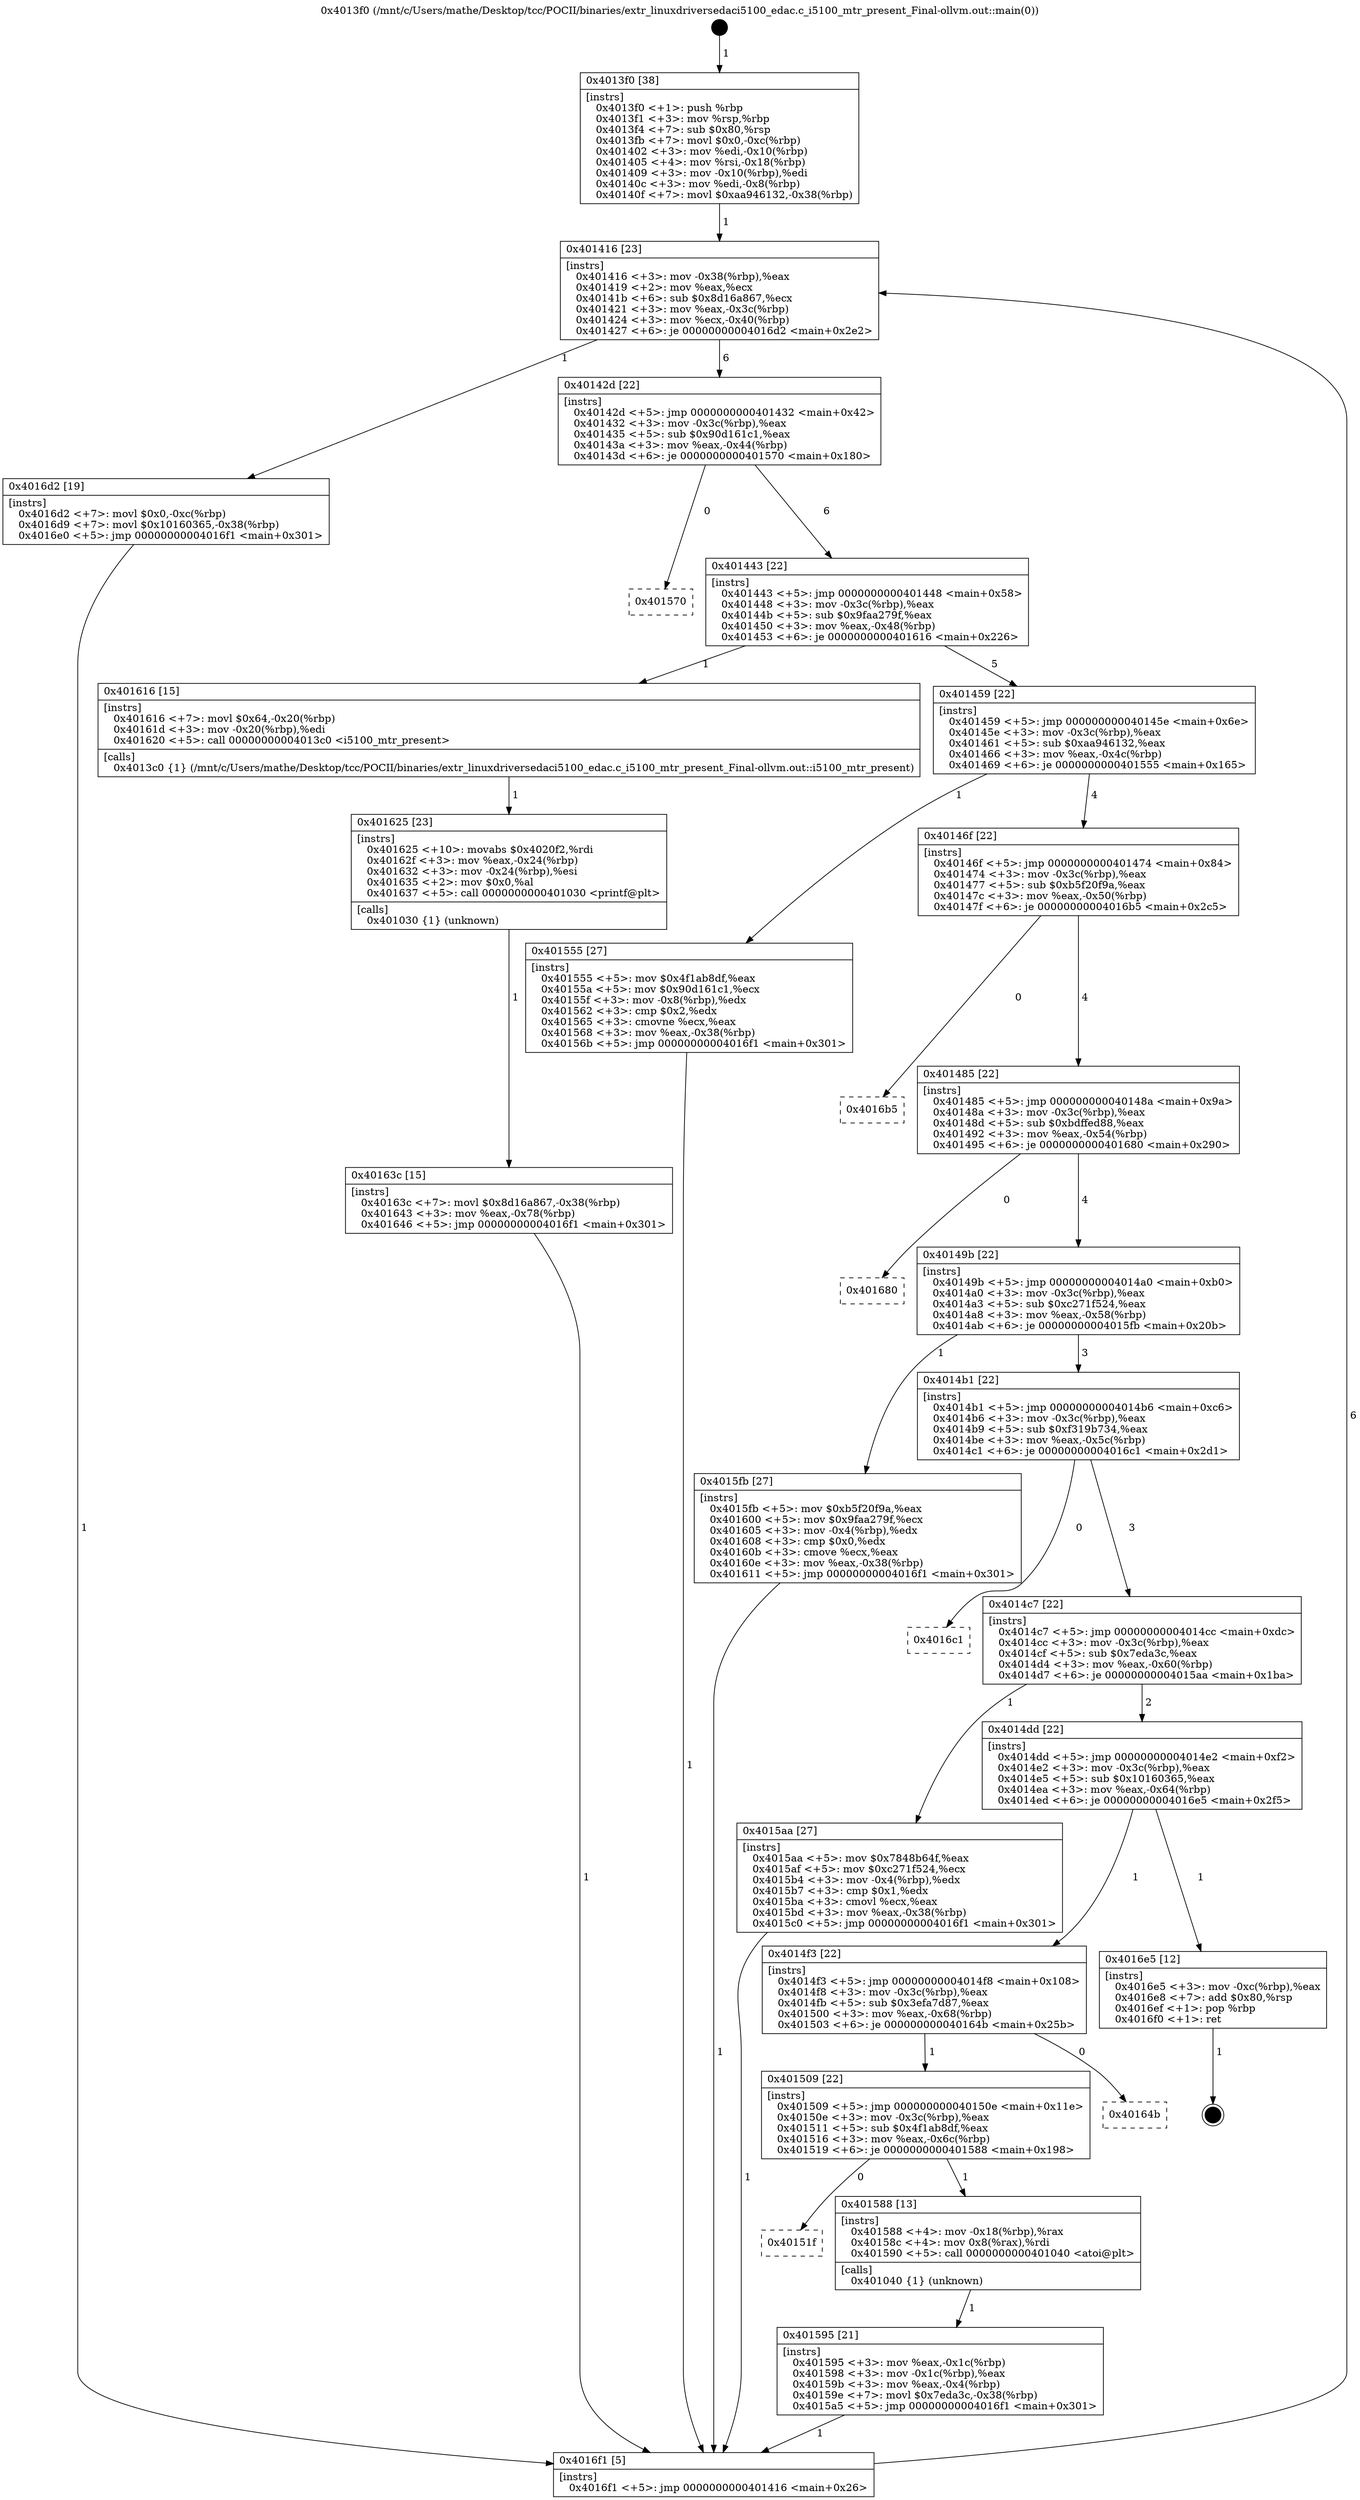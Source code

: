 digraph "0x4013f0" {
  label = "0x4013f0 (/mnt/c/Users/mathe/Desktop/tcc/POCII/binaries/extr_linuxdriversedaci5100_edac.c_i5100_mtr_present_Final-ollvm.out::main(0))"
  labelloc = "t"
  node[shape=record]

  Entry [label="",width=0.3,height=0.3,shape=circle,fillcolor=black,style=filled]
  "0x401416" [label="{
     0x401416 [23]\l
     | [instrs]\l
     &nbsp;&nbsp;0x401416 \<+3\>: mov -0x38(%rbp),%eax\l
     &nbsp;&nbsp;0x401419 \<+2\>: mov %eax,%ecx\l
     &nbsp;&nbsp;0x40141b \<+6\>: sub $0x8d16a867,%ecx\l
     &nbsp;&nbsp;0x401421 \<+3\>: mov %eax,-0x3c(%rbp)\l
     &nbsp;&nbsp;0x401424 \<+3\>: mov %ecx,-0x40(%rbp)\l
     &nbsp;&nbsp;0x401427 \<+6\>: je 00000000004016d2 \<main+0x2e2\>\l
  }"]
  "0x4016d2" [label="{
     0x4016d2 [19]\l
     | [instrs]\l
     &nbsp;&nbsp;0x4016d2 \<+7\>: movl $0x0,-0xc(%rbp)\l
     &nbsp;&nbsp;0x4016d9 \<+7\>: movl $0x10160365,-0x38(%rbp)\l
     &nbsp;&nbsp;0x4016e0 \<+5\>: jmp 00000000004016f1 \<main+0x301\>\l
  }"]
  "0x40142d" [label="{
     0x40142d [22]\l
     | [instrs]\l
     &nbsp;&nbsp;0x40142d \<+5\>: jmp 0000000000401432 \<main+0x42\>\l
     &nbsp;&nbsp;0x401432 \<+3\>: mov -0x3c(%rbp),%eax\l
     &nbsp;&nbsp;0x401435 \<+5\>: sub $0x90d161c1,%eax\l
     &nbsp;&nbsp;0x40143a \<+3\>: mov %eax,-0x44(%rbp)\l
     &nbsp;&nbsp;0x40143d \<+6\>: je 0000000000401570 \<main+0x180\>\l
  }"]
  Exit [label="",width=0.3,height=0.3,shape=circle,fillcolor=black,style=filled,peripheries=2]
  "0x401570" [label="{
     0x401570\l
  }", style=dashed]
  "0x401443" [label="{
     0x401443 [22]\l
     | [instrs]\l
     &nbsp;&nbsp;0x401443 \<+5\>: jmp 0000000000401448 \<main+0x58\>\l
     &nbsp;&nbsp;0x401448 \<+3\>: mov -0x3c(%rbp),%eax\l
     &nbsp;&nbsp;0x40144b \<+5\>: sub $0x9faa279f,%eax\l
     &nbsp;&nbsp;0x401450 \<+3\>: mov %eax,-0x48(%rbp)\l
     &nbsp;&nbsp;0x401453 \<+6\>: je 0000000000401616 \<main+0x226\>\l
  }"]
  "0x40163c" [label="{
     0x40163c [15]\l
     | [instrs]\l
     &nbsp;&nbsp;0x40163c \<+7\>: movl $0x8d16a867,-0x38(%rbp)\l
     &nbsp;&nbsp;0x401643 \<+3\>: mov %eax,-0x78(%rbp)\l
     &nbsp;&nbsp;0x401646 \<+5\>: jmp 00000000004016f1 \<main+0x301\>\l
  }"]
  "0x401616" [label="{
     0x401616 [15]\l
     | [instrs]\l
     &nbsp;&nbsp;0x401616 \<+7\>: movl $0x64,-0x20(%rbp)\l
     &nbsp;&nbsp;0x40161d \<+3\>: mov -0x20(%rbp),%edi\l
     &nbsp;&nbsp;0x401620 \<+5\>: call 00000000004013c0 \<i5100_mtr_present\>\l
     | [calls]\l
     &nbsp;&nbsp;0x4013c0 \{1\} (/mnt/c/Users/mathe/Desktop/tcc/POCII/binaries/extr_linuxdriversedaci5100_edac.c_i5100_mtr_present_Final-ollvm.out::i5100_mtr_present)\l
  }"]
  "0x401459" [label="{
     0x401459 [22]\l
     | [instrs]\l
     &nbsp;&nbsp;0x401459 \<+5\>: jmp 000000000040145e \<main+0x6e\>\l
     &nbsp;&nbsp;0x40145e \<+3\>: mov -0x3c(%rbp),%eax\l
     &nbsp;&nbsp;0x401461 \<+5\>: sub $0xaa946132,%eax\l
     &nbsp;&nbsp;0x401466 \<+3\>: mov %eax,-0x4c(%rbp)\l
     &nbsp;&nbsp;0x401469 \<+6\>: je 0000000000401555 \<main+0x165\>\l
  }"]
  "0x401625" [label="{
     0x401625 [23]\l
     | [instrs]\l
     &nbsp;&nbsp;0x401625 \<+10\>: movabs $0x4020f2,%rdi\l
     &nbsp;&nbsp;0x40162f \<+3\>: mov %eax,-0x24(%rbp)\l
     &nbsp;&nbsp;0x401632 \<+3\>: mov -0x24(%rbp),%esi\l
     &nbsp;&nbsp;0x401635 \<+2\>: mov $0x0,%al\l
     &nbsp;&nbsp;0x401637 \<+5\>: call 0000000000401030 \<printf@plt\>\l
     | [calls]\l
     &nbsp;&nbsp;0x401030 \{1\} (unknown)\l
  }"]
  "0x401555" [label="{
     0x401555 [27]\l
     | [instrs]\l
     &nbsp;&nbsp;0x401555 \<+5\>: mov $0x4f1ab8df,%eax\l
     &nbsp;&nbsp;0x40155a \<+5\>: mov $0x90d161c1,%ecx\l
     &nbsp;&nbsp;0x40155f \<+3\>: mov -0x8(%rbp),%edx\l
     &nbsp;&nbsp;0x401562 \<+3\>: cmp $0x2,%edx\l
     &nbsp;&nbsp;0x401565 \<+3\>: cmovne %ecx,%eax\l
     &nbsp;&nbsp;0x401568 \<+3\>: mov %eax,-0x38(%rbp)\l
     &nbsp;&nbsp;0x40156b \<+5\>: jmp 00000000004016f1 \<main+0x301\>\l
  }"]
  "0x40146f" [label="{
     0x40146f [22]\l
     | [instrs]\l
     &nbsp;&nbsp;0x40146f \<+5\>: jmp 0000000000401474 \<main+0x84\>\l
     &nbsp;&nbsp;0x401474 \<+3\>: mov -0x3c(%rbp),%eax\l
     &nbsp;&nbsp;0x401477 \<+5\>: sub $0xb5f20f9a,%eax\l
     &nbsp;&nbsp;0x40147c \<+3\>: mov %eax,-0x50(%rbp)\l
     &nbsp;&nbsp;0x40147f \<+6\>: je 00000000004016b5 \<main+0x2c5\>\l
  }"]
  "0x4016f1" [label="{
     0x4016f1 [5]\l
     | [instrs]\l
     &nbsp;&nbsp;0x4016f1 \<+5\>: jmp 0000000000401416 \<main+0x26\>\l
  }"]
  "0x4013f0" [label="{
     0x4013f0 [38]\l
     | [instrs]\l
     &nbsp;&nbsp;0x4013f0 \<+1\>: push %rbp\l
     &nbsp;&nbsp;0x4013f1 \<+3\>: mov %rsp,%rbp\l
     &nbsp;&nbsp;0x4013f4 \<+7\>: sub $0x80,%rsp\l
     &nbsp;&nbsp;0x4013fb \<+7\>: movl $0x0,-0xc(%rbp)\l
     &nbsp;&nbsp;0x401402 \<+3\>: mov %edi,-0x10(%rbp)\l
     &nbsp;&nbsp;0x401405 \<+4\>: mov %rsi,-0x18(%rbp)\l
     &nbsp;&nbsp;0x401409 \<+3\>: mov -0x10(%rbp),%edi\l
     &nbsp;&nbsp;0x40140c \<+3\>: mov %edi,-0x8(%rbp)\l
     &nbsp;&nbsp;0x40140f \<+7\>: movl $0xaa946132,-0x38(%rbp)\l
  }"]
  "0x401595" [label="{
     0x401595 [21]\l
     | [instrs]\l
     &nbsp;&nbsp;0x401595 \<+3\>: mov %eax,-0x1c(%rbp)\l
     &nbsp;&nbsp;0x401598 \<+3\>: mov -0x1c(%rbp),%eax\l
     &nbsp;&nbsp;0x40159b \<+3\>: mov %eax,-0x4(%rbp)\l
     &nbsp;&nbsp;0x40159e \<+7\>: movl $0x7eda3c,-0x38(%rbp)\l
     &nbsp;&nbsp;0x4015a5 \<+5\>: jmp 00000000004016f1 \<main+0x301\>\l
  }"]
  "0x4016b5" [label="{
     0x4016b5\l
  }", style=dashed]
  "0x401485" [label="{
     0x401485 [22]\l
     | [instrs]\l
     &nbsp;&nbsp;0x401485 \<+5\>: jmp 000000000040148a \<main+0x9a\>\l
     &nbsp;&nbsp;0x40148a \<+3\>: mov -0x3c(%rbp),%eax\l
     &nbsp;&nbsp;0x40148d \<+5\>: sub $0xbdffed88,%eax\l
     &nbsp;&nbsp;0x401492 \<+3\>: mov %eax,-0x54(%rbp)\l
     &nbsp;&nbsp;0x401495 \<+6\>: je 0000000000401680 \<main+0x290\>\l
  }"]
  "0x40151f" [label="{
     0x40151f\l
  }", style=dashed]
  "0x401680" [label="{
     0x401680\l
  }", style=dashed]
  "0x40149b" [label="{
     0x40149b [22]\l
     | [instrs]\l
     &nbsp;&nbsp;0x40149b \<+5\>: jmp 00000000004014a0 \<main+0xb0\>\l
     &nbsp;&nbsp;0x4014a0 \<+3\>: mov -0x3c(%rbp),%eax\l
     &nbsp;&nbsp;0x4014a3 \<+5\>: sub $0xc271f524,%eax\l
     &nbsp;&nbsp;0x4014a8 \<+3\>: mov %eax,-0x58(%rbp)\l
     &nbsp;&nbsp;0x4014ab \<+6\>: je 00000000004015fb \<main+0x20b\>\l
  }"]
  "0x401588" [label="{
     0x401588 [13]\l
     | [instrs]\l
     &nbsp;&nbsp;0x401588 \<+4\>: mov -0x18(%rbp),%rax\l
     &nbsp;&nbsp;0x40158c \<+4\>: mov 0x8(%rax),%rdi\l
     &nbsp;&nbsp;0x401590 \<+5\>: call 0000000000401040 \<atoi@plt\>\l
     | [calls]\l
     &nbsp;&nbsp;0x401040 \{1\} (unknown)\l
  }"]
  "0x4015fb" [label="{
     0x4015fb [27]\l
     | [instrs]\l
     &nbsp;&nbsp;0x4015fb \<+5\>: mov $0xb5f20f9a,%eax\l
     &nbsp;&nbsp;0x401600 \<+5\>: mov $0x9faa279f,%ecx\l
     &nbsp;&nbsp;0x401605 \<+3\>: mov -0x4(%rbp),%edx\l
     &nbsp;&nbsp;0x401608 \<+3\>: cmp $0x0,%edx\l
     &nbsp;&nbsp;0x40160b \<+3\>: cmove %ecx,%eax\l
     &nbsp;&nbsp;0x40160e \<+3\>: mov %eax,-0x38(%rbp)\l
     &nbsp;&nbsp;0x401611 \<+5\>: jmp 00000000004016f1 \<main+0x301\>\l
  }"]
  "0x4014b1" [label="{
     0x4014b1 [22]\l
     | [instrs]\l
     &nbsp;&nbsp;0x4014b1 \<+5\>: jmp 00000000004014b6 \<main+0xc6\>\l
     &nbsp;&nbsp;0x4014b6 \<+3\>: mov -0x3c(%rbp),%eax\l
     &nbsp;&nbsp;0x4014b9 \<+5\>: sub $0xf319b734,%eax\l
     &nbsp;&nbsp;0x4014be \<+3\>: mov %eax,-0x5c(%rbp)\l
     &nbsp;&nbsp;0x4014c1 \<+6\>: je 00000000004016c1 \<main+0x2d1\>\l
  }"]
  "0x401509" [label="{
     0x401509 [22]\l
     | [instrs]\l
     &nbsp;&nbsp;0x401509 \<+5\>: jmp 000000000040150e \<main+0x11e\>\l
     &nbsp;&nbsp;0x40150e \<+3\>: mov -0x3c(%rbp),%eax\l
     &nbsp;&nbsp;0x401511 \<+5\>: sub $0x4f1ab8df,%eax\l
     &nbsp;&nbsp;0x401516 \<+3\>: mov %eax,-0x6c(%rbp)\l
     &nbsp;&nbsp;0x401519 \<+6\>: je 0000000000401588 \<main+0x198\>\l
  }"]
  "0x4016c1" [label="{
     0x4016c1\l
  }", style=dashed]
  "0x4014c7" [label="{
     0x4014c7 [22]\l
     | [instrs]\l
     &nbsp;&nbsp;0x4014c7 \<+5\>: jmp 00000000004014cc \<main+0xdc\>\l
     &nbsp;&nbsp;0x4014cc \<+3\>: mov -0x3c(%rbp),%eax\l
     &nbsp;&nbsp;0x4014cf \<+5\>: sub $0x7eda3c,%eax\l
     &nbsp;&nbsp;0x4014d4 \<+3\>: mov %eax,-0x60(%rbp)\l
     &nbsp;&nbsp;0x4014d7 \<+6\>: je 00000000004015aa \<main+0x1ba\>\l
  }"]
  "0x40164b" [label="{
     0x40164b\l
  }", style=dashed]
  "0x4015aa" [label="{
     0x4015aa [27]\l
     | [instrs]\l
     &nbsp;&nbsp;0x4015aa \<+5\>: mov $0x7848b64f,%eax\l
     &nbsp;&nbsp;0x4015af \<+5\>: mov $0xc271f524,%ecx\l
     &nbsp;&nbsp;0x4015b4 \<+3\>: mov -0x4(%rbp),%edx\l
     &nbsp;&nbsp;0x4015b7 \<+3\>: cmp $0x1,%edx\l
     &nbsp;&nbsp;0x4015ba \<+3\>: cmovl %ecx,%eax\l
     &nbsp;&nbsp;0x4015bd \<+3\>: mov %eax,-0x38(%rbp)\l
     &nbsp;&nbsp;0x4015c0 \<+5\>: jmp 00000000004016f1 \<main+0x301\>\l
  }"]
  "0x4014dd" [label="{
     0x4014dd [22]\l
     | [instrs]\l
     &nbsp;&nbsp;0x4014dd \<+5\>: jmp 00000000004014e2 \<main+0xf2\>\l
     &nbsp;&nbsp;0x4014e2 \<+3\>: mov -0x3c(%rbp),%eax\l
     &nbsp;&nbsp;0x4014e5 \<+5\>: sub $0x10160365,%eax\l
     &nbsp;&nbsp;0x4014ea \<+3\>: mov %eax,-0x64(%rbp)\l
     &nbsp;&nbsp;0x4014ed \<+6\>: je 00000000004016e5 \<main+0x2f5\>\l
  }"]
  "0x4014f3" [label="{
     0x4014f3 [22]\l
     | [instrs]\l
     &nbsp;&nbsp;0x4014f3 \<+5\>: jmp 00000000004014f8 \<main+0x108\>\l
     &nbsp;&nbsp;0x4014f8 \<+3\>: mov -0x3c(%rbp),%eax\l
     &nbsp;&nbsp;0x4014fb \<+5\>: sub $0x3efa7d87,%eax\l
     &nbsp;&nbsp;0x401500 \<+3\>: mov %eax,-0x68(%rbp)\l
     &nbsp;&nbsp;0x401503 \<+6\>: je 000000000040164b \<main+0x25b\>\l
  }"]
  "0x4016e5" [label="{
     0x4016e5 [12]\l
     | [instrs]\l
     &nbsp;&nbsp;0x4016e5 \<+3\>: mov -0xc(%rbp),%eax\l
     &nbsp;&nbsp;0x4016e8 \<+7\>: add $0x80,%rsp\l
     &nbsp;&nbsp;0x4016ef \<+1\>: pop %rbp\l
     &nbsp;&nbsp;0x4016f0 \<+1\>: ret\l
  }"]
  Entry -> "0x4013f0" [label=" 1"]
  "0x401416" -> "0x4016d2" [label=" 1"]
  "0x401416" -> "0x40142d" [label=" 6"]
  "0x4016e5" -> Exit [label=" 1"]
  "0x40142d" -> "0x401570" [label=" 0"]
  "0x40142d" -> "0x401443" [label=" 6"]
  "0x4016d2" -> "0x4016f1" [label=" 1"]
  "0x401443" -> "0x401616" [label=" 1"]
  "0x401443" -> "0x401459" [label=" 5"]
  "0x40163c" -> "0x4016f1" [label=" 1"]
  "0x401459" -> "0x401555" [label=" 1"]
  "0x401459" -> "0x40146f" [label=" 4"]
  "0x401555" -> "0x4016f1" [label=" 1"]
  "0x4013f0" -> "0x401416" [label=" 1"]
  "0x4016f1" -> "0x401416" [label=" 6"]
  "0x401625" -> "0x40163c" [label=" 1"]
  "0x40146f" -> "0x4016b5" [label=" 0"]
  "0x40146f" -> "0x401485" [label=" 4"]
  "0x401616" -> "0x401625" [label=" 1"]
  "0x401485" -> "0x401680" [label=" 0"]
  "0x401485" -> "0x40149b" [label=" 4"]
  "0x4015fb" -> "0x4016f1" [label=" 1"]
  "0x40149b" -> "0x4015fb" [label=" 1"]
  "0x40149b" -> "0x4014b1" [label=" 3"]
  "0x4015aa" -> "0x4016f1" [label=" 1"]
  "0x4014b1" -> "0x4016c1" [label=" 0"]
  "0x4014b1" -> "0x4014c7" [label=" 3"]
  "0x401588" -> "0x401595" [label=" 1"]
  "0x4014c7" -> "0x4015aa" [label=" 1"]
  "0x4014c7" -> "0x4014dd" [label=" 2"]
  "0x401509" -> "0x40151f" [label=" 0"]
  "0x4014dd" -> "0x4016e5" [label=" 1"]
  "0x4014dd" -> "0x4014f3" [label=" 1"]
  "0x401509" -> "0x401588" [label=" 1"]
  "0x4014f3" -> "0x40164b" [label=" 0"]
  "0x4014f3" -> "0x401509" [label=" 1"]
  "0x401595" -> "0x4016f1" [label=" 1"]
}

